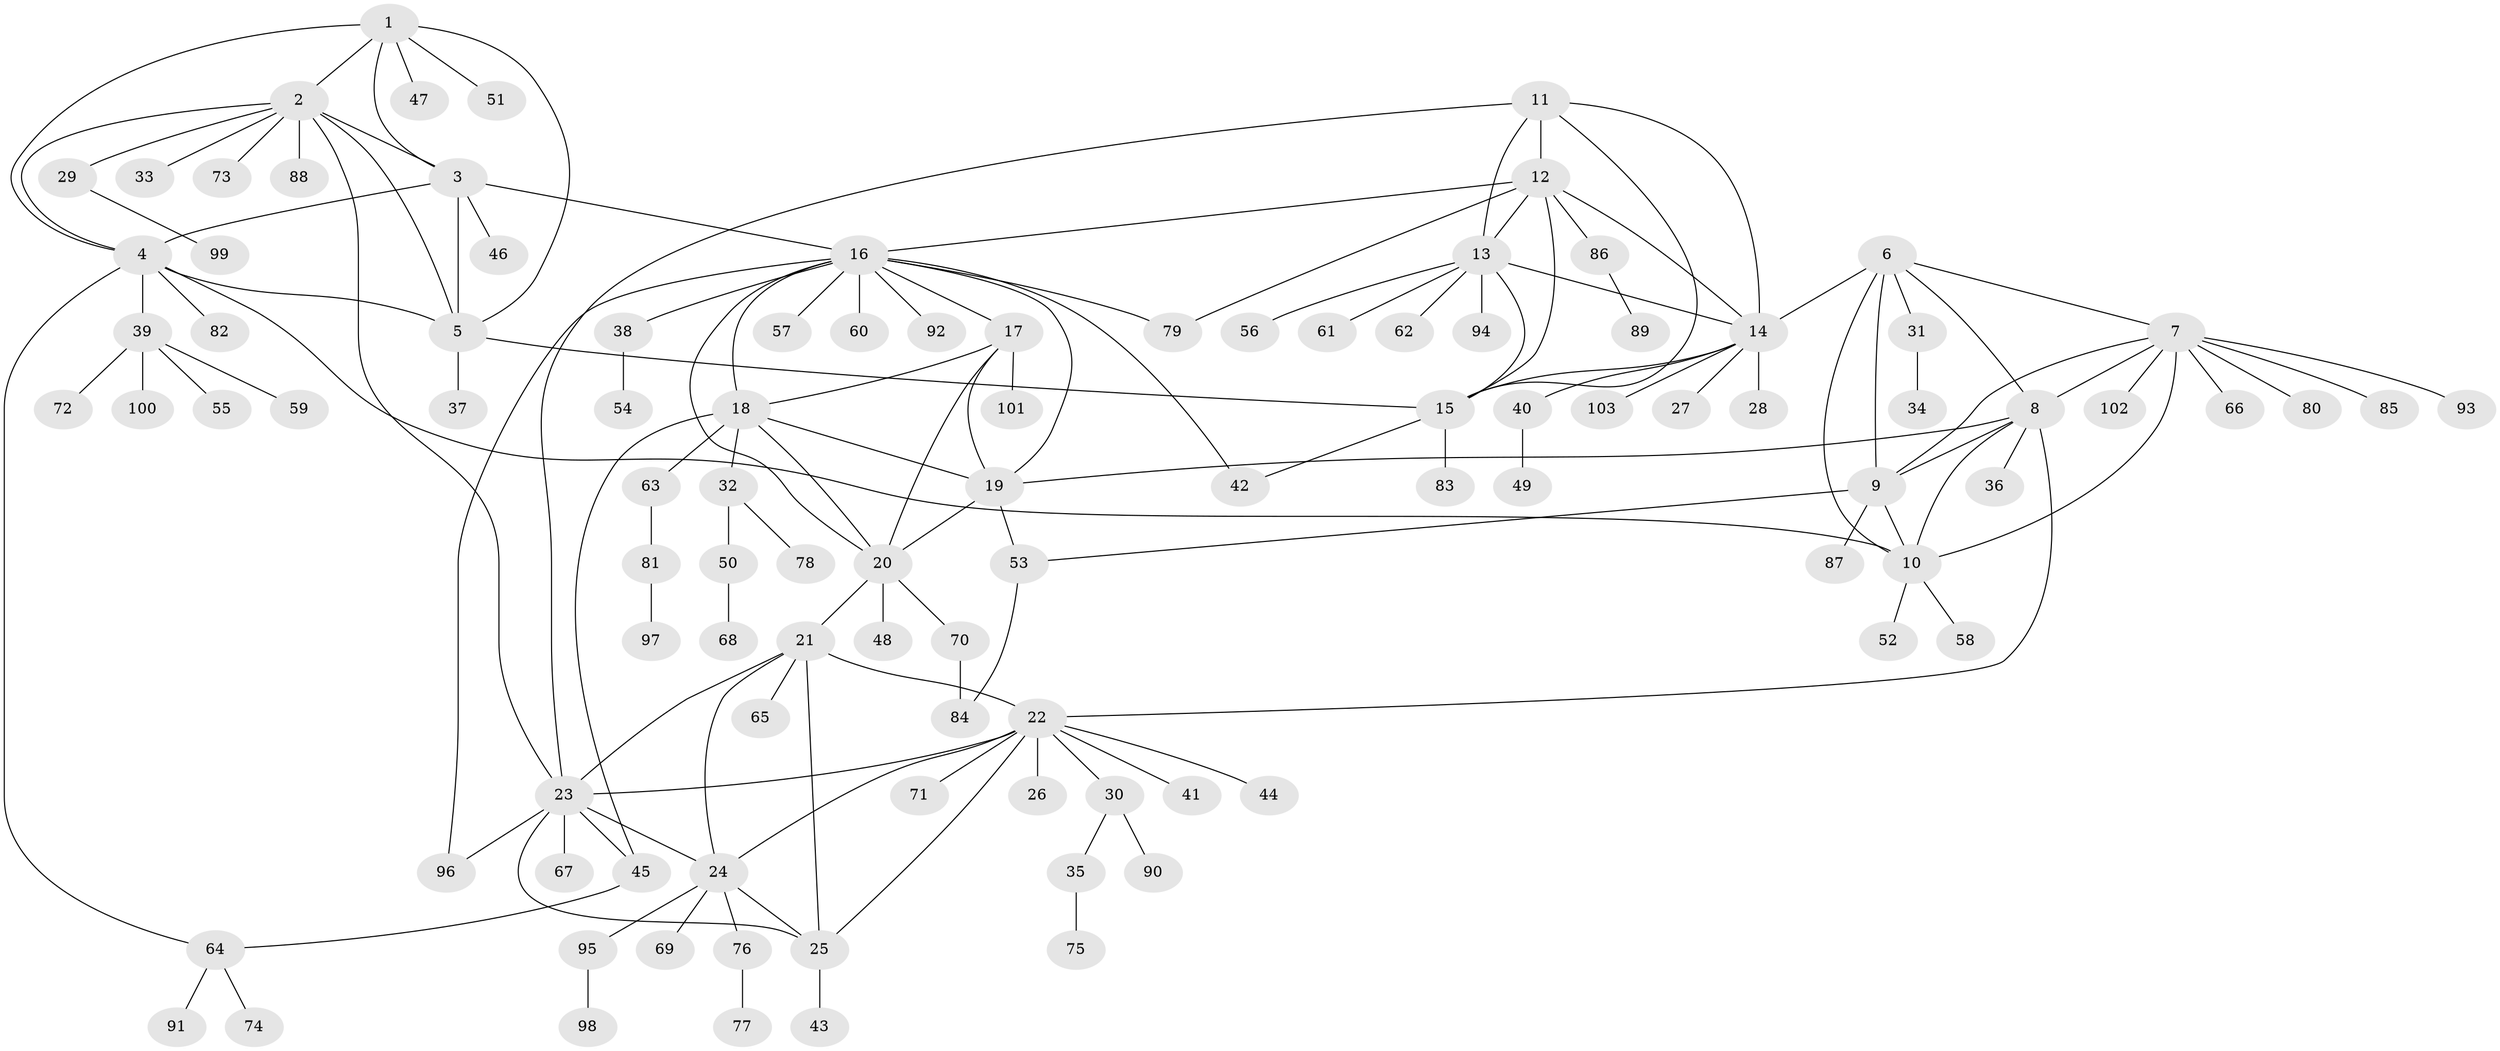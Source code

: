 // Generated by graph-tools (version 1.1) at 2025/50/03/09/25 03:50:26]
// undirected, 103 vertices, 145 edges
graph export_dot {
graph [start="1"]
  node [color=gray90,style=filled];
  1;
  2;
  3;
  4;
  5;
  6;
  7;
  8;
  9;
  10;
  11;
  12;
  13;
  14;
  15;
  16;
  17;
  18;
  19;
  20;
  21;
  22;
  23;
  24;
  25;
  26;
  27;
  28;
  29;
  30;
  31;
  32;
  33;
  34;
  35;
  36;
  37;
  38;
  39;
  40;
  41;
  42;
  43;
  44;
  45;
  46;
  47;
  48;
  49;
  50;
  51;
  52;
  53;
  54;
  55;
  56;
  57;
  58;
  59;
  60;
  61;
  62;
  63;
  64;
  65;
  66;
  67;
  68;
  69;
  70;
  71;
  72;
  73;
  74;
  75;
  76;
  77;
  78;
  79;
  80;
  81;
  82;
  83;
  84;
  85;
  86;
  87;
  88;
  89;
  90;
  91;
  92;
  93;
  94;
  95;
  96;
  97;
  98;
  99;
  100;
  101;
  102;
  103;
  1 -- 2;
  1 -- 3;
  1 -- 4;
  1 -- 5;
  1 -- 47;
  1 -- 51;
  2 -- 3;
  2 -- 4;
  2 -- 5;
  2 -- 23;
  2 -- 29;
  2 -- 33;
  2 -- 73;
  2 -- 88;
  3 -- 4;
  3 -- 5;
  3 -- 16;
  3 -- 46;
  4 -- 5;
  4 -- 10;
  4 -- 39;
  4 -- 64;
  4 -- 82;
  5 -- 15;
  5 -- 37;
  6 -- 7;
  6 -- 8;
  6 -- 9;
  6 -- 10;
  6 -- 14;
  6 -- 31;
  7 -- 8;
  7 -- 9;
  7 -- 10;
  7 -- 66;
  7 -- 80;
  7 -- 85;
  7 -- 93;
  7 -- 102;
  8 -- 9;
  8 -- 10;
  8 -- 19;
  8 -- 22;
  8 -- 36;
  9 -- 10;
  9 -- 53;
  9 -- 87;
  10 -- 52;
  10 -- 58;
  11 -- 12;
  11 -- 13;
  11 -- 14;
  11 -- 15;
  11 -- 23;
  12 -- 13;
  12 -- 14;
  12 -- 15;
  12 -- 16;
  12 -- 79;
  12 -- 86;
  13 -- 14;
  13 -- 15;
  13 -- 56;
  13 -- 61;
  13 -- 62;
  13 -- 94;
  14 -- 15;
  14 -- 27;
  14 -- 28;
  14 -- 40;
  14 -- 103;
  15 -- 42;
  15 -- 83;
  16 -- 17;
  16 -- 18;
  16 -- 19;
  16 -- 20;
  16 -- 38;
  16 -- 42;
  16 -- 57;
  16 -- 60;
  16 -- 79;
  16 -- 92;
  16 -- 96;
  17 -- 18;
  17 -- 19;
  17 -- 20;
  17 -- 101;
  18 -- 19;
  18 -- 20;
  18 -- 32;
  18 -- 45;
  18 -- 63;
  19 -- 20;
  19 -- 53;
  20 -- 21;
  20 -- 48;
  20 -- 70;
  21 -- 22;
  21 -- 23;
  21 -- 24;
  21 -- 25;
  21 -- 65;
  22 -- 23;
  22 -- 24;
  22 -- 25;
  22 -- 26;
  22 -- 30;
  22 -- 41;
  22 -- 44;
  22 -- 71;
  23 -- 24;
  23 -- 25;
  23 -- 45;
  23 -- 67;
  23 -- 96;
  24 -- 25;
  24 -- 69;
  24 -- 76;
  24 -- 95;
  25 -- 43;
  29 -- 99;
  30 -- 35;
  30 -- 90;
  31 -- 34;
  32 -- 50;
  32 -- 78;
  35 -- 75;
  38 -- 54;
  39 -- 55;
  39 -- 59;
  39 -- 72;
  39 -- 100;
  40 -- 49;
  45 -- 64;
  50 -- 68;
  53 -- 84;
  63 -- 81;
  64 -- 74;
  64 -- 91;
  70 -- 84;
  76 -- 77;
  81 -- 97;
  86 -- 89;
  95 -- 98;
}
